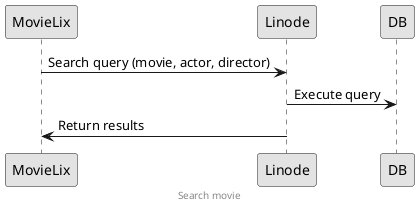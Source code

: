 @startuml

skinparam componentStyle uml2
skinparam monochrome true

footer Search movie

MovieLix -> Linode : Search query (movie, actor, director)
Linode -> DB : Execute query
Linode -> MovieLix : Return results

@enduml